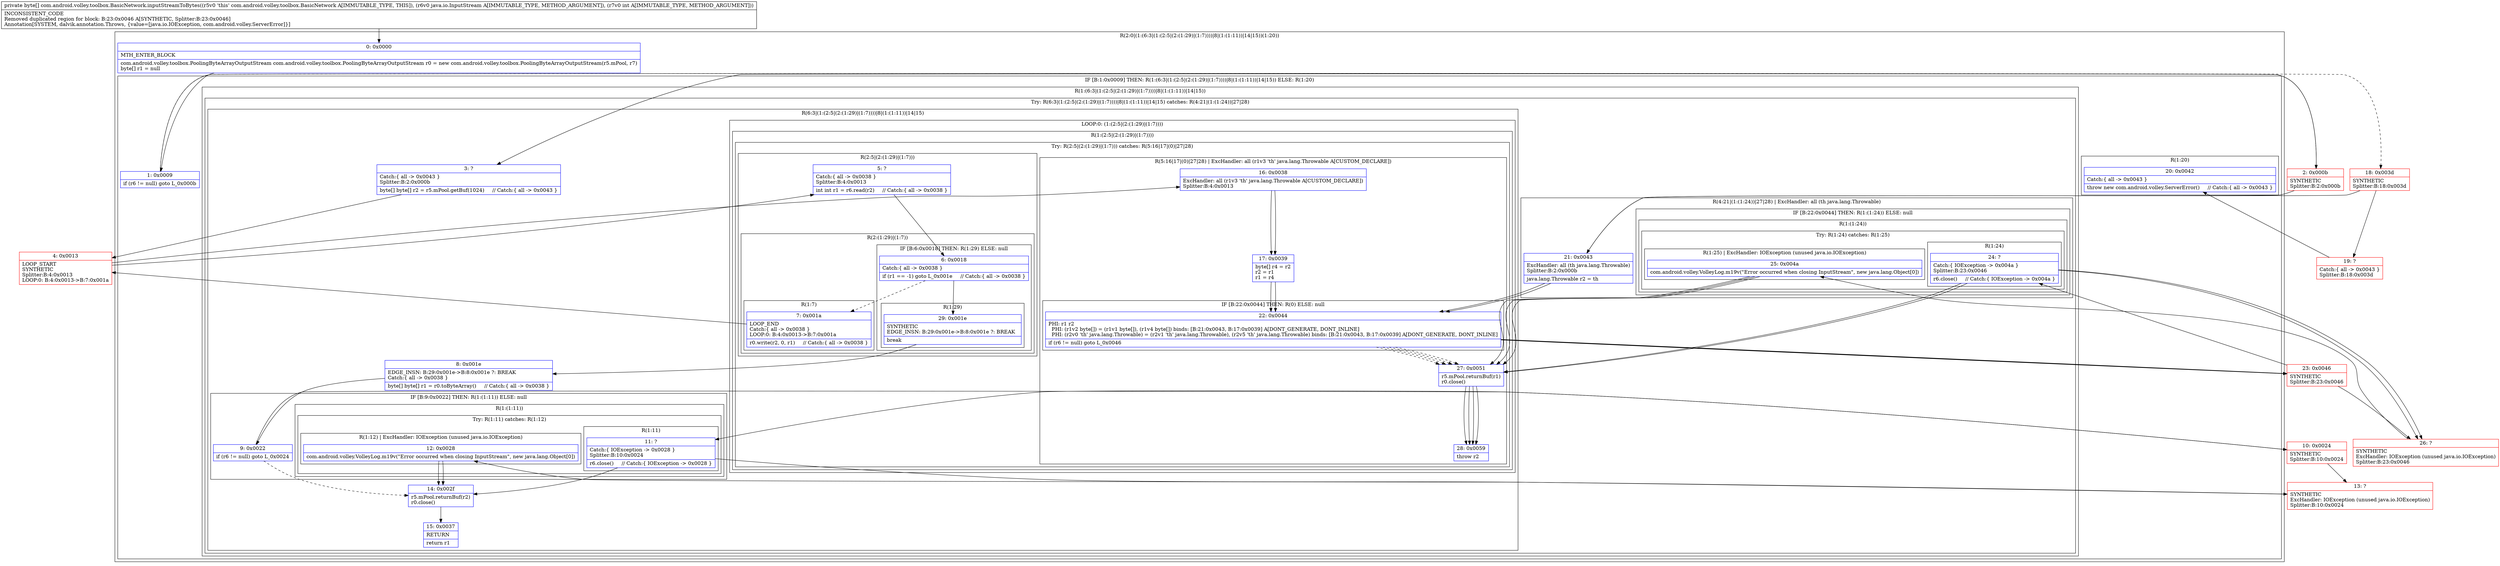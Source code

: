 digraph "CFG forcom.android.volley.toolbox.BasicNetwork.inputStreamToBytes(Ljava\/io\/InputStream;I)[B" {
subgraph cluster_Region_947220773 {
label = "R(2:0|(1:(6:3|(1:(2:5|(2:(1:29)|(1:7))))|8|(1:(1:11))|14|15))(1:20))";
node [shape=record,color=blue];
Node_0 [shape=record,label="{0\:\ 0x0000|MTH_ENTER_BLOCK\l|com.android.volley.toolbox.PoolingByteArrayOutputStream com.android.volley.toolbox.PoolingByteArrayOutputStream r0 = new com.android.volley.toolbox.PoolingByteArrayOutputStream(r5.mPool, r7)\lbyte[] r1 = null\l}"];
subgraph cluster_IfRegion_608732144 {
label = "IF [B:1:0x0009] THEN: R(1:(6:3|(1:(2:5|(2:(1:29)|(1:7))))|8|(1:(1:11))|14|15)) ELSE: R(1:20)";
node [shape=record,color=blue];
Node_1 [shape=record,label="{1\:\ 0x0009|if (r6 != null) goto L_0x000b\l}"];
subgraph cluster_Region_1153275083 {
label = "R(1:(6:3|(1:(2:5|(2:(1:29)|(1:7))))|8|(1:(1:11))|14|15))";
node [shape=record,color=blue];
subgraph cluster_TryCatchRegion_557115672 {
label = "Try: R(6:3|(1:(2:5|(2:(1:29)|(1:7))))|8|(1:(1:11))|14|15) catches: R(4:21|(1:(1:24))|27|28)";
node [shape=record,color=blue];
subgraph cluster_Region_273407679 {
label = "R(6:3|(1:(2:5|(2:(1:29)|(1:7))))|8|(1:(1:11))|14|15)";
node [shape=record,color=blue];
Node_3 [shape=record,label="{3\:\ ?|Catch:\{ all \-\> 0x0043 \}\lSplitter:B:2:0x000b\l|byte[] byte[] r2 = r5.mPool.getBuf(1024)     \/\/ Catch:\{ all \-\> 0x0043 \}\l}"];
subgraph cluster_LoopRegion_1185353625 {
label = "LOOP:0: (1:(2:5|(2:(1:29)|(1:7))))";
node [shape=record,color=blue];
subgraph cluster_Region_638604222 {
label = "R(1:(2:5|(2:(1:29)|(1:7))))";
node [shape=record,color=blue];
subgraph cluster_TryCatchRegion_237211771 {
label = "Try: R(2:5|(2:(1:29)|(1:7))) catches: R(5:16|17|(0)|27|28)";
node [shape=record,color=blue];
subgraph cluster_Region_844329736 {
label = "R(2:5|(2:(1:29)|(1:7)))";
node [shape=record,color=blue];
Node_5 [shape=record,label="{5\:\ ?|Catch:\{ all \-\> 0x0038 \}\lSplitter:B:4:0x0013\l|int int r1 = r6.read(r2)     \/\/ Catch:\{ all \-\> 0x0038 \}\l}"];
subgraph cluster_Region_148493454 {
label = "R(2:(1:29)|(1:7))";
node [shape=record,color=blue];
subgraph cluster_IfRegion_138436098 {
label = "IF [B:6:0x0018] THEN: R(1:29) ELSE: null";
node [shape=record,color=blue];
Node_6 [shape=record,label="{6\:\ 0x0018|Catch:\{ all \-\> 0x0038 \}\l|if (r1 == \-1) goto L_0x001e     \/\/ Catch:\{ all \-\> 0x0038 \}\l}"];
subgraph cluster_Region_1987889611 {
label = "R(1:29)";
node [shape=record,color=blue];
Node_29 [shape=record,label="{29\:\ 0x001e|SYNTHETIC\lEDGE_INSN: B:29:0x001e\-\>B:8:0x001e ?: BREAK  \l|break\l}"];
}
}
subgraph cluster_Region_1025608954 {
label = "R(1:7)";
node [shape=record,color=blue];
Node_7 [shape=record,label="{7\:\ 0x001a|LOOP_END\lCatch:\{ all \-\> 0x0038 \}\lLOOP:0: B:4:0x0013\-\>B:7:0x001a\l|r0.write(r2, 0, r1)     \/\/ Catch:\{ all \-\> 0x0038 \}\l}"];
}
}
}
subgraph cluster_Region_1656427074 {
label = "R(5:16|17|(0)|27|28) | ExcHandler: all (r1v3 'th' java.lang.Throwable A[CUSTOM_DECLARE])\l";
node [shape=record,color=blue];
Node_16 [shape=record,label="{16\:\ 0x0038|ExcHandler: all (r1v3 'th' java.lang.Throwable A[CUSTOM_DECLARE])\lSplitter:B:4:0x0013\l}"];
Node_17 [shape=record,label="{17\:\ 0x0039|byte[] r4 = r2\lr2 = r1\lr1 = r4\l}"];
subgraph cluster_IfRegion_1389750553 {
label = "IF [B:22:0x0044] THEN: R(0) ELSE: null";
node [shape=record,color=blue];
Node_22 [shape=record,label="{22\:\ 0x0044|PHI: r1 r2 \l  PHI: (r1v2 byte[]) = (r1v1 byte[]), (r1v4 byte[]) binds: [B:21:0x0043, B:17:0x0039] A[DONT_GENERATE, DONT_INLINE]\l  PHI: (r2v0 'th' java.lang.Throwable) = (r2v1 'th' java.lang.Throwable), (r2v5 'th' java.lang.Throwable) binds: [B:21:0x0043, B:17:0x0039] A[DONT_GENERATE, DONT_INLINE]\l|if (r6 != null) goto L_0x0046\l}"];
subgraph cluster_Region_1088883568 {
label = "R(0)";
node [shape=record,color=blue];
}
}
Node_27 [shape=record,label="{27\:\ 0x0051|r5.mPool.returnBuf(r1)\lr0.close()\l}"];
Node_28 [shape=record,label="{28\:\ 0x0059|throw r2\l}"];
}
}
}
}
Node_8 [shape=record,label="{8\:\ 0x001e|EDGE_INSN: B:29:0x001e\-\>B:8:0x001e ?: BREAK  \lCatch:\{ all \-\> 0x0038 \}\l|byte[] byte[] r1 = r0.toByteArray()     \/\/ Catch:\{ all \-\> 0x0038 \}\l}"];
subgraph cluster_IfRegion_106744390 {
label = "IF [B:9:0x0022] THEN: R(1:(1:11)) ELSE: null";
node [shape=record,color=blue];
Node_9 [shape=record,label="{9\:\ 0x0022|if (r6 != null) goto L_0x0024\l}"];
subgraph cluster_Region_385771991 {
label = "R(1:(1:11))";
node [shape=record,color=blue];
subgraph cluster_TryCatchRegion_1805567792 {
label = "Try: R(1:11) catches: R(1:12)";
node [shape=record,color=blue];
subgraph cluster_Region_333118904 {
label = "R(1:11)";
node [shape=record,color=blue];
Node_11 [shape=record,label="{11\:\ ?|Catch:\{ IOException \-\> 0x0028 \}\lSplitter:B:10:0x0024\l|r6.close()     \/\/ Catch:\{ IOException \-\> 0x0028 \}\l}"];
}
subgraph cluster_Region_1932794751 {
label = "R(1:12) | ExcHandler: IOException (unused java.io.IOException)\l";
node [shape=record,color=blue];
Node_12 [shape=record,label="{12\:\ 0x0028|com.android.volley.VolleyLog.m19v(\"Error occurred when closing InputStream\", new java.lang.Object[0])\l}"];
}
}
}
}
Node_14 [shape=record,label="{14\:\ 0x002f|r5.mPool.returnBuf(r2)\lr0.close()\l}"];
Node_15 [shape=record,label="{15\:\ 0x0037|RETURN\l|return r1\l}"];
}
subgraph cluster_Region_52718026 {
label = "R(4:21|(1:(1:24))|27|28) | ExcHandler: all (th java.lang.Throwable)\l";
node [shape=record,color=blue];
Node_21 [shape=record,label="{21\:\ 0x0043|ExcHandler: all (th java.lang.Throwable)\lSplitter:B:2:0x000b\l|java.lang.Throwable r2 = th\l}"];
subgraph cluster_IfRegion_383874079 {
label = "IF [B:22:0x0044] THEN: R(1:(1:24)) ELSE: null";
node [shape=record,color=blue];
Node_22 [shape=record,label="{22\:\ 0x0044|PHI: r1 r2 \l  PHI: (r1v2 byte[]) = (r1v1 byte[]), (r1v4 byte[]) binds: [B:21:0x0043, B:17:0x0039] A[DONT_GENERATE, DONT_INLINE]\l  PHI: (r2v0 'th' java.lang.Throwable) = (r2v1 'th' java.lang.Throwable), (r2v5 'th' java.lang.Throwable) binds: [B:21:0x0043, B:17:0x0039] A[DONT_GENERATE, DONT_INLINE]\l|if (r6 != null) goto L_0x0046\l}"];
subgraph cluster_Region_198940340 {
label = "R(1:(1:24))";
node [shape=record,color=blue];
subgraph cluster_TryCatchRegion_1336446282 {
label = "Try: R(1:24) catches: R(1:25)";
node [shape=record,color=blue];
subgraph cluster_Region_479500323 {
label = "R(1:24)";
node [shape=record,color=blue];
Node_24 [shape=record,label="{24\:\ ?|Catch:\{ IOException \-\> 0x004a \}\lSplitter:B:23:0x0046\l|r6.close()     \/\/ Catch:\{ IOException \-\> 0x004a \}\l}"];
}
subgraph cluster_Region_29906466 {
label = "R(1:25) | ExcHandler: IOException (unused java.io.IOException)\l";
node [shape=record,color=blue];
Node_25 [shape=record,label="{25\:\ 0x004a|com.android.volley.VolleyLog.m19v(\"Error occurred when closing InputStream\", new java.lang.Object[0])\l}"];
}
}
}
}
Node_27 [shape=record,label="{27\:\ 0x0051|r5.mPool.returnBuf(r1)\lr0.close()\l}"];
Node_28 [shape=record,label="{28\:\ 0x0059|throw r2\l}"];
}
}
}
subgraph cluster_Region_1458638489 {
label = "R(1:20)";
node [shape=record,color=blue];
Node_20 [shape=record,label="{20\:\ 0x0042|Catch:\{ all \-\> 0x0043 \}\l|throw new com.android.volley.ServerError()     \/\/ Catch:\{ all \-\> 0x0043 \}\l}"];
}
}
}
subgraph cluster_Region_52718026 {
label = "R(4:21|(1:(1:24))|27|28) | ExcHandler: all (th java.lang.Throwable)\l";
node [shape=record,color=blue];
Node_21 [shape=record,label="{21\:\ 0x0043|ExcHandler: all (th java.lang.Throwable)\lSplitter:B:2:0x000b\l|java.lang.Throwable r2 = th\l}"];
subgraph cluster_IfRegion_383874079 {
label = "IF [B:22:0x0044] THEN: R(1:(1:24)) ELSE: null";
node [shape=record,color=blue];
Node_22 [shape=record,label="{22\:\ 0x0044|PHI: r1 r2 \l  PHI: (r1v2 byte[]) = (r1v1 byte[]), (r1v4 byte[]) binds: [B:21:0x0043, B:17:0x0039] A[DONT_GENERATE, DONT_INLINE]\l  PHI: (r2v0 'th' java.lang.Throwable) = (r2v1 'th' java.lang.Throwable), (r2v5 'th' java.lang.Throwable) binds: [B:21:0x0043, B:17:0x0039] A[DONT_GENERATE, DONT_INLINE]\l|if (r6 != null) goto L_0x0046\l}"];
subgraph cluster_Region_198940340 {
label = "R(1:(1:24))";
node [shape=record,color=blue];
subgraph cluster_TryCatchRegion_1336446282 {
label = "Try: R(1:24) catches: R(1:25)";
node [shape=record,color=blue];
subgraph cluster_Region_479500323 {
label = "R(1:24)";
node [shape=record,color=blue];
Node_24 [shape=record,label="{24\:\ ?|Catch:\{ IOException \-\> 0x004a \}\lSplitter:B:23:0x0046\l|r6.close()     \/\/ Catch:\{ IOException \-\> 0x004a \}\l}"];
}
subgraph cluster_Region_29906466 {
label = "R(1:25) | ExcHandler: IOException (unused java.io.IOException)\l";
node [shape=record,color=blue];
Node_25 [shape=record,label="{25\:\ 0x004a|com.android.volley.VolleyLog.m19v(\"Error occurred when closing InputStream\", new java.lang.Object[0])\l}"];
}
}
}
}
Node_27 [shape=record,label="{27\:\ 0x0051|r5.mPool.returnBuf(r1)\lr0.close()\l}"];
Node_28 [shape=record,label="{28\:\ 0x0059|throw r2\l}"];
}
subgraph cluster_Region_1656427074 {
label = "R(5:16|17|(0)|27|28) | ExcHandler: all (r1v3 'th' java.lang.Throwable A[CUSTOM_DECLARE])\l";
node [shape=record,color=blue];
Node_16 [shape=record,label="{16\:\ 0x0038|ExcHandler: all (r1v3 'th' java.lang.Throwable A[CUSTOM_DECLARE])\lSplitter:B:4:0x0013\l}"];
Node_17 [shape=record,label="{17\:\ 0x0039|byte[] r4 = r2\lr2 = r1\lr1 = r4\l}"];
subgraph cluster_IfRegion_1389750553 {
label = "IF [B:22:0x0044] THEN: R(0) ELSE: null";
node [shape=record,color=blue];
Node_22 [shape=record,label="{22\:\ 0x0044|PHI: r1 r2 \l  PHI: (r1v2 byte[]) = (r1v1 byte[]), (r1v4 byte[]) binds: [B:21:0x0043, B:17:0x0039] A[DONT_GENERATE, DONT_INLINE]\l  PHI: (r2v0 'th' java.lang.Throwable) = (r2v1 'th' java.lang.Throwable), (r2v5 'th' java.lang.Throwable) binds: [B:21:0x0043, B:17:0x0039] A[DONT_GENERATE, DONT_INLINE]\l|if (r6 != null) goto L_0x0046\l}"];
subgraph cluster_Region_1088883568 {
label = "R(0)";
node [shape=record,color=blue];
}
}
Node_27 [shape=record,label="{27\:\ 0x0051|r5.mPool.returnBuf(r1)\lr0.close()\l}"];
Node_28 [shape=record,label="{28\:\ 0x0059|throw r2\l}"];
}
subgraph cluster_Region_1932794751 {
label = "R(1:12) | ExcHandler: IOException (unused java.io.IOException)\l";
node [shape=record,color=blue];
Node_12 [shape=record,label="{12\:\ 0x0028|com.android.volley.VolleyLog.m19v(\"Error occurred when closing InputStream\", new java.lang.Object[0])\l}"];
}
subgraph cluster_Region_29906466 {
label = "R(1:25) | ExcHandler: IOException (unused java.io.IOException)\l";
node [shape=record,color=blue];
Node_25 [shape=record,label="{25\:\ 0x004a|com.android.volley.VolleyLog.m19v(\"Error occurred when closing InputStream\", new java.lang.Object[0])\l}"];
}
Node_2 [shape=record,color=red,label="{2\:\ 0x000b|SYNTHETIC\lSplitter:B:2:0x000b\l}"];
Node_4 [shape=record,color=red,label="{4\:\ 0x0013|LOOP_START\lSYNTHETIC\lSplitter:B:4:0x0013\lLOOP:0: B:4:0x0013\-\>B:7:0x001a\l}"];
Node_10 [shape=record,color=red,label="{10\:\ 0x0024|SYNTHETIC\lSplitter:B:10:0x0024\l}"];
Node_13 [shape=record,color=red,label="{13\:\ ?|SYNTHETIC\lExcHandler: IOException (unused java.io.IOException)\lSplitter:B:10:0x0024\l}"];
Node_18 [shape=record,color=red,label="{18\:\ 0x003d|SYNTHETIC\lSplitter:B:18:0x003d\l}"];
Node_19 [shape=record,color=red,label="{19\:\ ?|Catch:\{ all \-\> 0x0043 \}\lSplitter:B:18:0x003d\l}"];
Node_23 [shape=record,color=red,label="{23\:\ 0x0046|SYNTHETIC\lSplitter:B:23:0x0046\l}"];
Node_26 [shape=record,color=red,label="{26\:\ ?|SYNTHETIC\lExcHandler: IOException (unused java.io.IOException)\lSplitter:B:23:0x0046\l}"];
MethodNode[shape=record,label="{private byte[] com.android.volley.toolbox.BasicNetwork.inputStreamToBytes((r5v0 'this' com.android.volley.toolbox.BasicNetwork A[IMMUTABLE_TYPE, THIS]), (r6v0 java.io.InputStream A[IMMUTABLE_TYPE, METHOD_ARGUMENT]), (r7v0 int A[IMMUTABLE_TYPE, METHOD_ARGUMENT]))  | INCONSISTENT_CODE\lRemoved duplicated region for block: B:23:0x0046 A[SYNTHETIC, Splitter:B:23:0x0046]\lAnnotation[SYSTEM, dalvik.annotation.Throws, \{value=[java.io.IOException, com.android.volley.ServerError]\}]\l}"];
MethodNode -> Node_0;
Node_0 -> Node_1;
Node_1 -> Node_2;
Node_1 -> Node_18[style=dashed];
Node_3 -> Node_4;
Node_5 -> Node_6;
Node_6 -> Node_7[style=dashed];
Node_6 -> Node_29;
Node_29 -> Node_8;
Node_7 -> Node_4;
Node_16 -> Node_17;
Node_17 -> Node_22;
Node_22 -> Node_23;
Node_22 -> Node_27[style=dashed];
Node_27 -> Node_28;
Node_8 -> Node_9;
Node_9 -> Node_10;
Node_9 -> Node_14[style=dashed];
Node_11 -> Node_13;
Node_11 -> Node_14;
Node_12 -> Node_14;
Node_14 -> Node_15;
Node_21 -> Node_22;
Node_22 -> Node_23;
Node_22 -> Node_27[style=dashed];
Node_24 -> Node_26;
Node_24 -> Node_27;
Node_25 -> Node_27;
Node_27 -> Node_28;
Node_21 -> Node_22;
Node_22 -> Node_23;
Node_22 -> Node_27[style=dashed];
Node_24 -> Node_26;
Node_24 -> Node_27;
Node_25 -> Node_27;
Node_27 -> Node_28;
Node_16 -> Node_17;
Node_17 -> Node_22;
Node_22 -> Node_23;
Node_22 -> Node_27[style=dashed];
Node_27 -> Node_28;
Node_12 -> Node_14;
Node_25 -> Node_27;
Node_2 -> Node_3;
Node_2 -> Node_21;
Node_4 -> Node_5;
Node_4 -> Node_16;
Node_10 -> Node_11;
Node_10 -> Node_13;
Node_13 -> Node_12;
Node_18 -> Node_19;
Node_18 -> Node_21;
Node_19 -> Node_20;
Node_23 -> Node_24;
Node_23 -> Node_26;
Node_26 -> Node_25;
}

